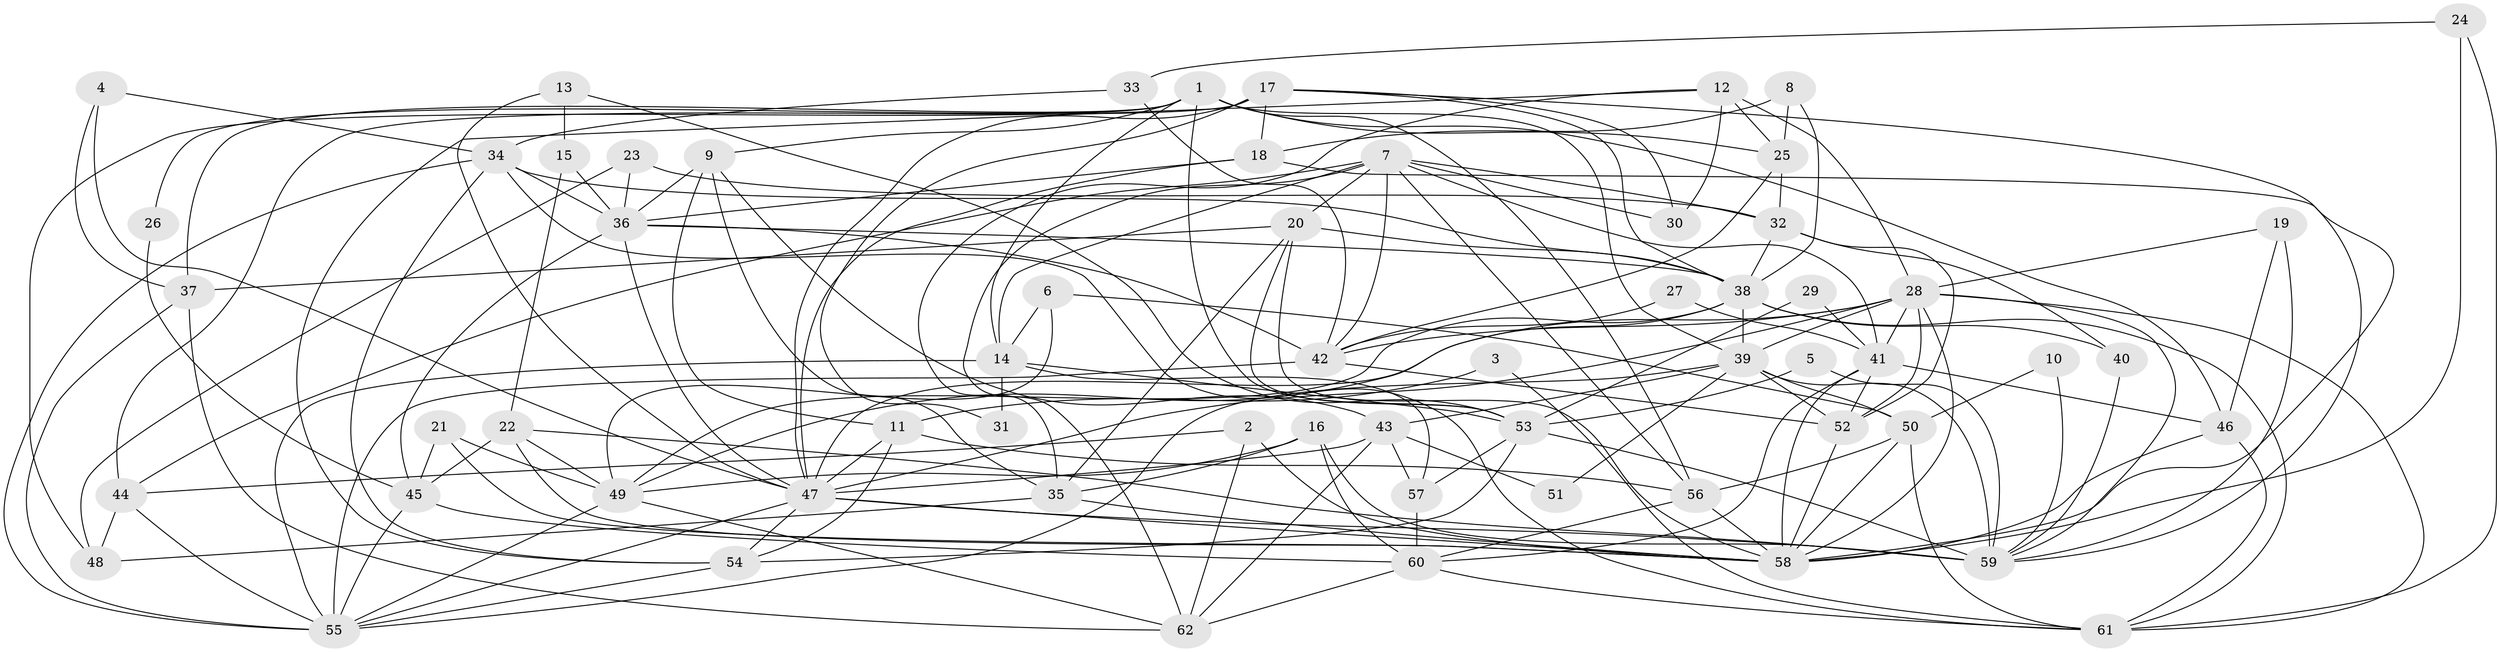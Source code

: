 // original degree distribution, {3: 0.2845528455284553, 4: 0.17886178861788618, 6: 0.08943089430894309, 5: 0.23577235772357724, 2: 0.15447154471544716, 7: 0.04878048780487805, 8: 0.008130081300813009}
// Generated by graph-tools (version 1.1) at 2025/50/03/09/25 03:50:09]
// undirected, 62 vertices, 174 edges
graph export_dot {
graph [start="1"]
  node [color=gray90,style=filled];
  1;
  2;
  3;
  4;
  5;
  6;
  7;
  8;
  9;
  10;
  11;
  12;
  13;
  14;
  15;
  16;
  17;
  18;
  19;
  20;
  21;
  22;
  23;
  24;
  25;
  26;
  27;
  28;
  29;
  30;
  31;
  32;
  33;
  34;
  35;
  36;
  37;
  38;
  39;
  40;
  41;
  42;
  43;
  44;
  45;
  46;
  47;
  48;
  49;
  50;
  51;
  52;
  53;
  54;
  55;
  56;
  57;
  58;
  59;
  60;
  61;
  62;
  1 -- 9 [weight=1.0];
  1 -- 14 [weight=1.0];
  1 -- 25 [weight=1.0];
  1 -- 26 [weight=1.0];
  1 -- 37 [weight=1.0];
  1 -- 39 [weight=1.0];
  1 -- 46 [weight=1.0];
  1 -- 48 [weight=1.0];
  1 -- 53 [weight=1.0];
  1 -- 56 [weight=1.0];
  2 -- 44 [weight=1.0];
  2 -- 58 [weight=1.0];
  2 -- 62 [weight=1.0];
  3 -- 11 [weight=1.0];
  3 -- 61 [weight=1.0];
  4 -- 34 [weight=1.0];
  4 -- 37 [weight=1.0];
  4 -- 47 [weight=1.0];
  5 -- 53 [weight=1.0];
  5 -- 59 [weight=1.0];
  6 -- 14 [weight=1.0];
  6 -- 49 [weight=1.0];
  6 -- 50 [weight=1.0];
  7 -- 14 [weight=1.0];
  7 -- 20 [weight=1.0];
  7 -- 30 [weight=1.0];
  7 -- 32 [weight=1.0];
  7 -- 41 [weight=1.0];
  7 -- 42 [weight=1.0];
  7 -- 44 [weight=1.0];
  7 -- 56 [weight=1.0];
  7 -- 62 [weight=1.0];
  8 -- 18 [weight=1.0];
  8 -- 25 [weight=1.0];
  8 -- 38 [weight=1.0];
  9 -- 11 [weight=1.0];
  9 -- 35 [weight=1.0];
  9 -- 36 [weight=1.0];
  9 -- 43 [weight=1.0];
  10 -- 50 [weight=1.0];
  10 -- 59 [weight=1.0];
  11 -- 47 [weight=1.0];
  11 -- 54 [weight=1.0];
  11 -- 56 [weight=1.0];
  12 -- 25 [weight=1.0];
  12 -- 28 [weight=1.0];
  12 -- 30 [weight=1.0];
  12 -- 35 [weight=1.0];
  12 -- 54 [weight=1.0];
  13 -- 15 [weight=1.0];
  13 -- 47 [weight=1.0];
  13 -- 53 [weight=1.0];
  14 -- 31 [weight=2.0];
  14 -- 53 [weight=1.0];
  14 -- 55 [weight=1.0];
  14 -- 57 [weight=1.0];
  15 -- 22 [weight=1.0];
  15 -- 36 [weight=1.0];
  16 -- 35 [weight=1.0];
  16 -- 49 [weight=1.0];
  16 -- 59 [weight=2.0];
  16 -- 60 [weight=1.0];
  17 -- 18 [weight=1.0];
  17 -- 30 [weight=1.0];
  17 -- 31 [weight=1.0];
  17 -- 38 [weight=1.0];
  17 -- 44 [weight=1.0];
  17 -- 47 [weight=1.0];
  17 -- 58 [weight=1.0];
  18 -- 36 [weight=1.0];
  18 -- 47 [weight=1.0];
  18 -- 59 [weight=1.0];
  19 -- 28 [weight=1.0];
  19 -- 46 [weight=1.0];
  19 -- 59 [weight=1.0];
  20 -- 35 [weight=1.0];
  20 -- 37 [weight=1.0];
  20 -- 38 [weight=1.0];
  20 -- 53 [weight=1.0];
  20 -- 58 [weight=1.0];
  21 -- 45 [weight=1.0];
  21 -- 49 [weight=1.0];
  21 -- 58 [weight=1.0];
  22 -- 45 [weight=1.0];
  22 -- 49 [weight=1.0];
  22 -- 58 [weight=1.0];
  22 -- 59 [weight=1.0];
  23 -- 32 [weight=1.0];
  23 -- 36 [weight=1.0];
  23 -- 48 [weight=1.0];
  24 -- 33 [weight=1.0];
  24 -- 58 [weight=1.0];
  24 -- 61 [weight=1.0];
  25 -- 32 [weight=1.0];
  25 -- 42 [weight=1.0];
  26 -- 45 [weight=1.0];
  27 -- 41 [weight=1.0];
  27 -- 42 [weight=1.0];
  28 -- 39 [weight=1.0];
  28 -- 41 [weight=1.0];
  28 -- 42 [weight=1.0];
  28 -- 47 [weight=1.0];
  28 -- 49 [weight=1.0];
  28 -- 52 [weight=1.0];
  28 -- 58 [weight=1.0];
  28 -- 59 [weight=1.0];
  28 -- 61 [weight=1.0];
  29 -- 41 [weight=1.0];
  29 -- 53 [weight=1.0];
  32 -- 38 [weight=2.0];
  32 -- 40 [weight=1.0];
  32 -- 52 [weight=1.0];
  33 -- 34 [weight=1.0];
  33 -- 42 [weight=1.0];
  34 -- 36 [weight=1.0];
  34 -- 38 [weight=1.0];
  34 -- 54 [weight=1.0];
  34 -- 55 [weight=1.0];
  34 -- 61 [weight=1.0];
  35 -- 48 [weight=1.0];
  35 -- 58 [weight=1.0];
  36 -- 38 [weight=1.0];
  36 -- 42 [weight=1.0];
  36 -- 45 [weight=1.0];
  36 -- 47 [weight=1.0];
  37 -- 55 [weight=1.0];
  37 -- 62 [weight=1.0];
  38 -- 39 [weight=1.0];
  38 -- 40 [weight=1.0];
  38 -- 47 [weight=1.0];
  38 -- 49 [weight=1.0];
  38 -- 61 [weight=1.0];
  39 -- 43 [weight=1.0];
  39 -- 50 [weight=1.0];
  39 -- 51 [weight=1.0];
  39 -- 52 [weight=1.0];
  39 -- 55 [weight=1.0];
  39 -- 59 [weight=1.0];
  40 -- 59 [weight=1.0];
  41 -- 46 [weight=1.0];
  41 -- 52 [weight=1.0];
  41 -- 58 [weight=1.0];
  41 -- 60 [weight=1.0];
  42 -- 52 [weight=1.0];
  42 -- 55 [weight=1.0];
  43 -- 47 [weight=1.0];
  43 -- 51 [weight=1.0];
  43 -- 57 [weight=1.0];
  43 -- 62 [weight=1.0];
  44 -- 48 [weight=1.0];
  44 -- 55 [weight=1.0];
  45 -- 55 [weight=1.0];
  45 -- 60 [weight=1.0];
  46 -- 58 [weight=1.0];
  46 -- 61 [weight=1.0];
  47 -- 54 [weight=1.0];
  47 -- 55 [weight=1.0];
  47 -- 58 [weight=1.0];
  47 -- 59 [weight=1.0];
  49 -- 55 [weight=1.0];
  49 -- 62 [weight=1.0];
  50 -- 56 [weight=1.0];
  50 -- 58 [weight=2.0];
  50 -- 61 [weight=1.0];
  52 -- 58 [weight=1.0];
  53 -- 54 [weight=1.0];
  53 -- 57 [weight=1.0];
  53 -- 59 [weight=1.0];
  54 -- 55 [weight=1.0];
  56 -- 58 [weight=1.0];
  56 -- 60 [weight=1.0];
  57 -- 60 [weight=1.0];
  60 -- 61 [weight=1.0];
  60 -- 62 [weight=1.0];
}
